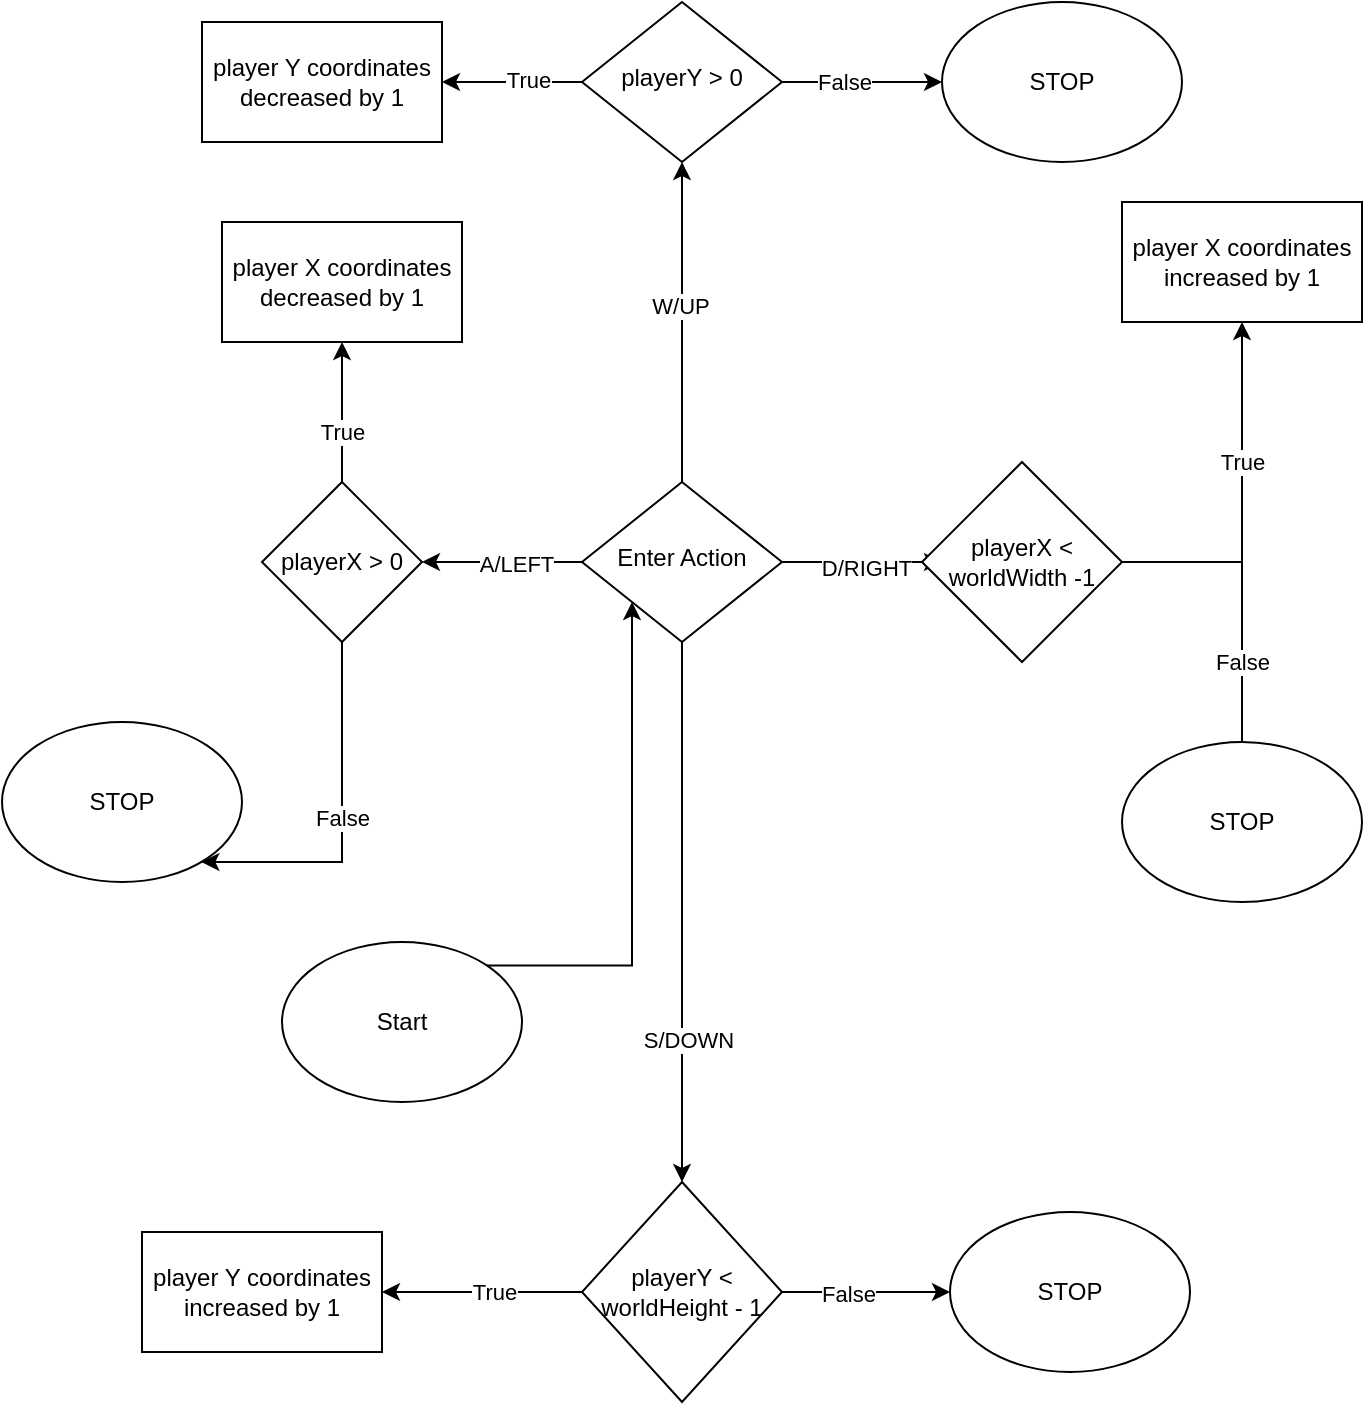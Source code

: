 <mxfile version="21.8.0" type="gitlab">
  <diagram id="C5RBs43oDa-KdzZeNtuy" name="Page-1">
    <mxGraphModel dx="1539" dy="772" grid="1" gridSize="10" guides="1" tooltips="1" connect="1" arrows="1" fold="1" page="1" pageScale="1" pageWidth="827" pageHeight="1169" math="0" shadow="0">
      <root>
        <mxCell id="WIyWlLk6GJQsqaUBKTNV-0" />
        <mxCell id="WIyWlLk6GJQsqaUBKTNV-1" parent="WIyWlLk6GJQsqaUBKTNV-0" />
        <mxCell id="yFnBaGQOoCgyLCl75HjW-16" style="edgeStyle=orthogonalEdgeStyle;rounded=0;orthogonalLoop=1;jettySize=auto;html=1;" parent="WIyWlLk6GJQsqaUBKTNV-1" source="WIyWlLk6GJQsqaUBKTNV-6" target="yFnBaGQOoCgyLCl75HjW-17" edge="1">
          <mxGeometry relative="1" as="geometry">
            <mxPoint x="90" y="90" as="targetPoint" />
          </mxGeometry>
        </mxCell>
        <mxCell id="yFnBaGQOoCgyLCl75HjW-44" value="True" style="edgeLabel;html=1;align=center;verticalAlign=middle;resizable=0;points=[];" parent="yFnBaGQOoCgyLCl75HjW-16" vertex="1" connectable="0">
          <mxGeometry x="-0.229" y="-1" relative="1" as="geometry">
            <mxPoint as="offset" />
          </mxGeometry>
        </mxCell>
        <mxCell id="yFnBaGQOoCgyLCl75HjW-18" style="edgeStyle=orthogonalEdgeStyle;rounded=0;orthogonalLoop=1;jettySize=auto;html=1;" parent="WIyWlLk6GJQsqaUBKTNV-1" source="WIyWlLk6GJQsqaUBKTNV-6" target="yFnBaGQOoCgyLCl75HjW-19" edge="1">
          <mxGeometry relative="1" as="geometry">
            <mxPoint x="360" y="90" as="targetPoint" />
          </mxGeometry>
        </mxCell>
        <mxCell id="yFnBaGQOoCgyLCl75HjW-43" value="False" style="edgeLabel;html=1;align=center;verticalAlign=middle;resizable=0;points=[];" parent="yFnBaGQOoCgyLCl75HjW-18" vertex="1" connectable="0">
          <mxGeometry x="-0.24" relative="1" as="geometry">
            <mxPoint as="offset" />
          </mxGeometry>
        </mxCell>
        <mxCell id="WIyWlLk6GJQsqaUBKTNV-6" value="playerY &amp;gt; 0" style="rhombus;whiteSpace=wrap;html=1;shadow=0;fontFamily=Helvetica;fontSize=12;align=center;strokeWidth=1;spacing=6;spacingTop=-4;" parent="WIyWlLk6GJQsqaUBKTNV-1" vertex="1">
          <mxGeometry x="170" y="50" width="100" height="80" as="geometry" />
        </mxCell>
        <mxCell id="yFnBaGQOoCgyLCl75HjW-4" style="edgeStyle=orthogonalEdgeStyle;rounded=0;orthogonalLoop=1;jettySize=auto;html=1;exitX=0;exitY=0.5;exitDx=0;exitDy=0;entryX=1;entryY=0.5;entryDx=0;entryDy=0;" parent="WIyWlLk6GJQsqaUBKTNV-1" source="WIyWlLk6GJQsqaUBKTNV-10" edge="1">
          <mxGeometry relative="1" as="geometry">
            <mxPoint x="90" y="330" as="targetPoint" />
          </mxGeometry>
        </mxCell>
        <mxCell id="0M8eXIdF1V-SrSJ44Mfp-1" value="A/LEFT" style="edgeLabel;html=1;align=center;verticalAlign=middle;resizable=0;points=[];" parent="yFnBaGQOoCgyLCl75HjW-4" vertex="1" connectable="0">
          <mxGeometry x="-0.18" y="1" relative="1" as="geometry">
            <mxPoint as="offset" />
          </mxGeometry>
        </mxCell>
        <mxCell id="yFnBaGQOoCgyLCl75HjW-14" style="edgeStyle=orthogonalEdgeStyle;rounded=0;orthogonalLoop=1;jettySize=auto;html=1;entryX=0.5;entryY=1;entryDx=0;entryDy=0;" parent="WIyWlLk6GJQsqaUBKTNV-1" source="WIyWlLk6GJQsqaUBKTNV-10" target="WIyWlLk6GJQsqaUBKTNV-6" edge="1">
          <mxGeometry relative="1" as="geometry">
            <mxPoint x="220" y="160" as="targetPoint" />
          </mxGeometry>
        </mxCell>
        <mxCell id="0M8eXIdF1V-SrSJ44Mfp-0" value="W/UP" style="edgeLabel;html=1;align=center;verticalAlign=middle;resizable=0;points=[];" parent="yFnBaGQOoCgyLCl75HjW-14" vertex="1" connectable="0">
          <mxGeometry x="0.1" y="1" relative="1" as="geometry">
            <mxPoint as="offset" />
          </mxGeometry>
        </mxCell>
        <mxCell id="yFnBaGQOoCgyLCl75HjW-20" style="edgeStyle=orthogonalEdgeStyle;rounded=0;orthogonalLoop=1;jettySize=auto;html=1;" parent="WIyWlLk6GJQsqaUBKTNV-1" source="WIyWlLk6GJQsqaUBKTNV-10" edge="1">
          <mxGeometry relative="1" as="geometry">
            <mxPoint x="350" y="330" as="targetPoint" />
          </mxGeometry>
        </mxCell>
        <mxCell id="0M8eXIdF1V-SrSJ44Mfp-2" value="D/RIGHT" style="edgeLabel;html=1;align=center;verticalAlign=middle;resizable=0;points=[];" parent="yFnBaGQOoCgyLCl75HjW-20" vertex="1" connectable="0">
          <mxGeometry x="0.055" y="-2" relative="1" as="geometry">
            <mxPoint as="offset" />
          </mxGeometry>
        </mxCell>
        <mxCell id="yFnBaGQOoCgyLCl75HjW-31" style="edgeStyle=orthogonalEdgeStyle;rounded=0;orthogonalLoop=1;jettySize=auto;html=1;" parent="WIyWlLk6GJQsqaUBKTNV-1" source="WIyWlLk6GJQsqaUBKTNV-10" edge="1">
          <mxGeometry relative="1" as="geometry">
            <mxPoint x="220" y="640" as="targetPoint" />
          </mxGeometry>
        </mxCell>
        <mxCell id="0M8eXIdF1V-SrSJ44Mfp-3" value="S/DOWN" style="edgeLabel;html=1;align=center;verticalAlign=middle;resizable=0;points=[];" parent="yFnBaGQOoCgyLCl75HjW-31" vertex="1" connectable="0">
          <mxGeometry x="0.475" y="2" relative="1" as="geometry">
            <mxPoint as="offset" />
          </mxGeometry>
        </mxCell>
        <mxCell id="WIyWlLk6GJQsqaUBKTNV-10" value="Enter Action" style="rhombus;whiteSpace=wrap;html=1;shadow=0;fontFamily=Helvetica;fontSize=12;align=center;strokeWidth=1;spacing=6;spacingTop=-4;" parent="WIyWlLk6GJQsqaUBKTNV-1" vertex="1">
          <mxGeometry x="170" y="290" width="100" height="80" as="geometry" />
        </mxCell>
        <mxCell id="yFnBaGQOoCgyLCl75HjW-30" style="edgeStyle=orthogonalEdgeStyle;rounded=0;orthogonalLoop=1;jettySize=auto;html=1;exitX=1;exitY=0;exitDx=0;exitDy=0;entryX=0;entryY=1;entryDx=0;entryDy=0;" parent="WIyWlLk6GJQsqaUBKTNV-1" source="yFnBaGQOoCgyLCl75HjW-0" target="WIyWlLk6GJQsqaUBKTNV-10" edge="1">
          <mxGeometry relative="1" as="geometry" />
        </mxCell>
        <mxCell id="yFnBaGQOoCgyLCl75HjW-0" value="Start" style="ellipse;whiteSpace=wrap;html=1;" parent="WIyWlLk6GJQsqaUBKTNV-1" vertex="1">
          <mxGeometry x="20" y="520" width="120" height="80" as="geometry" />
        </mxCell>
        <mxCell id="yFnBaGQOoCgyLCl75HjW-7" style="edgeStyle=orthogonalEdgeStyle;rounded=0;orthogonalLoop=1;jettySize=auto;html=1;" parent="WIyWlLk6GJQsqaUBKTNV-1" source="yFnBaGQOoCgyLCl75HjW-5" target="yFnBaGQOoCgyLCl75HjW-8" edge="1">
          <mxGeometry relative="1" as="geometry">
            <mxPoint x="-130" y="210" as="targetPoint" />
          </mxGeometry>
        </mxCell>
        <mxCell id="yFnBaGQOoCgyLCl75HjW-11" value="True" style="edgeLabel;html=1;align=center;verticalAlign=middle;resizable=0;points=[];" parent="yFnBaGQOoCgyLCl75HjW-7" vertex="1" connectable="0">
          <mxGeometry x="-0.52" y="-2" relative="1" as="geometry">
            <mxPoint x="-2" y="-8" as="offset" />
          </mxGeometry>
        </mxCell>
        <mxCell id="yFnBaGQOoCgyLCl75HjW-9" style="edgeStyle=orthogonalEdgeStyle;rounded=0;orthogonalLoop=1;jettySize=auto;html=1;" parent="WIyWlLk6GJQsqaUBKTNV-1" source="yFnBaGQOoCgyLCl75HjW-5" target="yFnBaGQOoCgyLCl75HjW-10" edge="1">
          <mxGeometry relative="1" as="geometry">
            <mxPoint x="-130" y="450" as="targetPoint" />
            <Array as="points">
              <mxPoint x="50" y="480" />
            </Array>
          </mxGeometry>
        </mxCell>
        <mxCell id="yFnBaGQOoCgyLCl75HjW-12" value="False" style="edgeLabel;html=1;align=center;verticalAlign=middle;resizable=0;points=[];" parent="yFnBaGQOoCgyLCl75HjW-9" vertex="1" connectable="0">
          <mxGeometry x="-0.029" relative="1" as="geometry">
            <mxPoint as="offset" />
          </mxGeometry>
        </mxCell>
        <mxCell id="yFnBaGQOoCgyLCl75HjW-5" value="playerX &amp;gt; 0" style="rhombus;whiteSpace=wrap;html=1;" parent="WIyWlLk6GJQsqaUBKTNV-1" vertex="1">
          <mxGeometry x="10" y="290" width="80" height="80" as="geometry" />
        </mxCell>
        <mxCell id="yFnBaGQOoCgyLCl75HjW-8" value="player X coordinates decreased by 1" style="rounded=0;whiteSpace=wrap;html=1;" parent="WIyWlLk6GJQsqaUBKTNV-1" vertex="1">
          <mxGeometry x="-10" y="160" width="120" height="60" as="geometry" />
        </mxCell>
        <mxCell id="yFnBaGQOoCgyLCl75HjW-10" value="STOP" style="ellipse;whiteSpace=wrap;html=1;" parent="WIyWlLk6GJQsqaUBKTNV-1" vertex="1">
          <mxGeometry x="-120" y="410" width="120" height="80" as="geometry" />
        </mxCell>
        <mxCell id="yFnBaGQOoCgyLCl75HjW-17" value="player Y coordinates decreased by 1" style="rounded=0;whiteSpace=wrap;html=1;" parent="WIyWlLk6GJQsqaUBKTNV-1" vertex="1">
          <mxGeometry x="-20" y="60" width="120" height="60" as="geometry" />
        </mxCell>
        <mxCell id="yFnBaGQOoCgyLCl75HjW-19" value="STOP" style="ellipse;whiteSpace=wrap;html=1;" parent="WIyWlLk6GJQsqaUBKTNV-1" vertex="1">
          <mxGeometry x="350" y="50" width="120" height="80" as="geometry" />
        </mxCell>
        <mxCell id="yFnBaGQOoCgyLCl75HjW-25" value="" style="edgeStyle=orthogonalEdgeStyle;rounded=0;orthogonalLoop=1;jettySize=auto;html=1;" parent="WIyWlLk6GJQsqaUBKTNV-1" source="yFnBaGQOoCgyLCl75HjW-23" target="yFnBaGQOoCgyLCl75HjW-24" edge="1">
          <mxGeometry relative="1" as="geometry">
            <Array as="points">
              <mxPoint x="500" y="330" />
            </Array>
          </mxGeometry>
        </mxCell>
        <mxCell id="yFnBaGQOoCgyLCl75HjW-42" value="True" style="edgeLabel;html=1;align=center;verticalAlign=middle;resizable=0;points=[];" parent="yFnBaGQOoCgyLCl75HjW-25" vertex="1" connectable="0">
          <mxGeometry x="-0.371" y="-1" relative="1" as="geometry">
            <mxPoint x="3" y="-51" as="offset" />
          </mxGeometry>
        </mxCell>
        <mxCell id="yFnBaGQOoCgyLCl75HjW-27" style="edgeStyle=orthogonalEdgeStyle;rounded=0;orthogonalLoop=1;jettySize=auto;html=1;entryX=0.5;entryY=0;entryDx=0;entryDy=0;" parent="WIyWlLk6GJQsqaUBKTNV-1" edge="1">
          <mxGeometry relative="1" as="geometry">
            <mxPoint x="390" y="330" as="sourcePoint" />
            <mxPoint x="500" y="430" as="targetPoint" />
            <Array as="points">
              <mxPoint x="500" y="330" />
            </Array>
          </mxGeometry>
        </mxCell>
        <mxCell id="yFnBaGQOoCgyLCl75HjW-41" value="False" style="edgeLabel;html=1;align=center;verticalAlign=middle;resizable=0;points=[];" parent="yFnBaGQOoCgyLCl75HjW-27" vertex="1" connectable="0">
          <mxGeometry x="-0.08" y="3" relative="1" as="geometry">
            <mxPoint x="13" y="53" as="offset" />
          </mxGeometry>
        </mxCell>
        <mxCell id="yFnBaGQOoCgyLCl75HjW-23" value="playerX &amp;lt; worldWidth -1" style="rhombus;whiteSpace=wrap;html=1;" parent="WIyWlLk6GJQsqaUBKTNV-1" vertex="1">
          <mxGeometry x="340" y="280" width="100" height="100" as="geometry" />
        </mxCell>
        <mxCell id="yFnBaGQOoCgyLCl75HjW-24" value="player X coordinates increased by 1" style="whiteSpace=wrap;html=1;" parent="WIyWlLk6GJQsqaUBKTNV-1" vertex="1">
          <mxGeometry x="440" y="150" width="120" height="60" as="geometry" />
        </mxCell>
        <mxCell id="yFnBaGQOoCgyLCl75HjW-26" value="STOP" style="ellipse;whiteSpace=wrap;html=1;" parent="WIyWlLk6GJQsqaUBKTNV-1" vertex="1">
          <mxGeometry x="440" y="420" width="120" height="80" as="geometry" />
        </mxCell>
        <mxCell id="yFnBaGQOoCgyLCl75HjW-36" value="" style="edgeStyle=orthogonalEdgeStyle;rounded=0;orthogonalLoop=1;jettySize=auto;html=1;" parent="WIyWlLk6GJQsqaUBKTNV-1" source="yFnBaGQOoCgyLCl75HjW-33" target="yFnBaGQOoCgyLCl75HjW-35" edge="1">
          <mxGeometry relative="1" as="geometry" />
        </mxCell>
        <mxCell id="yFnBaGQOoCgyLCl75HjW-40" value="True" style="edgeLabel;html=1;align=center;verticalAlign=middle;resizable=0;points=[];" parent="yFnBaGQOoCgyLCl75HjW-36" vertex="1" connectable="0">
          <mxGeometry x="-0.114" relative="1" as="geometry">
            <mxPoint as="offset" />
          </mxGeometry>
        </mxCell>
        <mxCell id="yFnBaGQOoCgyLCl75HjW-38" style="edgeStyle=orthogonalEdgeStyle;rounded=0;orthogonalLoop=1;jettySize=auto;html=1;entryX=0;entryY=0.5;entryDx=0;entryDy=0;" parent="WIyWlLk6GJQsqaUBKTNV-1" source="yFnBaGQOoCgyLCl75HjW-33" target="yFnBaGQOoCgyLCl75HjW-37" edge="1">
          <mxGeometry relative="1" as="geometry" />
        </mxCell>
        <mxCell id="yFnBaGQOoCgyLCl75HjW-39" value="False" style="edgeLabel;html=1;align=center;verticalAlign=middle;resizable=0;points=[];" parent="yFnBaGQOoCgyLCl75HjW-38" vertex="1" connectable="0">
          <mxGeometry x="-0.214" y="-1" relative="1" as="geometry">
            <mxPoint as="offset" />
          </mxGeometry>
        </mxCell>
        <mxCell id="yFnBaGQOoCgyLCl75HjW-33" value="playerY &amp;lt; worldHeight - 1" style="rhombus;whiteSpace=wrap;html=1;" parent="WIyWlLk6GJQsqaUBKTNV-1" vertex="1">
          <mxGeometry x="170" y="640" width="100" height="110" as="geometry" />
        </mxCell>
        <mxCell id="yFnBaGQOoCgyLCl75HjW-35" value="player Y coordinates increased by 1" style="whiteSpace=wrap;html=1;" parent="WIyWlLk6GJQsqaUBKTNV-1" vertex="1">
          <mxGeometry x="-50" y="665" width="120" height="60" as="geometry" />
        </mxCell>
        <mxCell id="yFnBaGQOoCgyLCl75HjW-37" value="STOP" style="ellipse;whiteSpace=wrap;html=1;" parent="WIyWlLk6GJQsqaUBKTNV-1" vertex="1">
          <mxGeometry x="354" y="655" width="120" height="80" as="geometry" />
        </mxCell>
      </root>
    </mxGraphModel>
  </diagram>
</mxfile>
